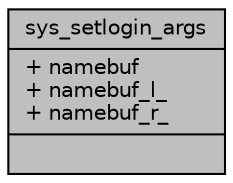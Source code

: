 digraph "sys_setlogin_args"
{
 // LATEX_PDF_SIZE
  edge [fontname="Helvetica",fontsize="10",labelfontname="Helvetica",labelfontsize="10"];
  node [fontname="Helvetica",fontsize="10",shape=record];
  Node1 [label="{sys_setlogin_args\n|+ namebuf\l+ namebuf_l_\l+ namebuf_r_\l|}",height=0.2,width=0.4,color="black", fillcolor="grey75", style="filled", fontcolor="black",tooltip=" "];
}
